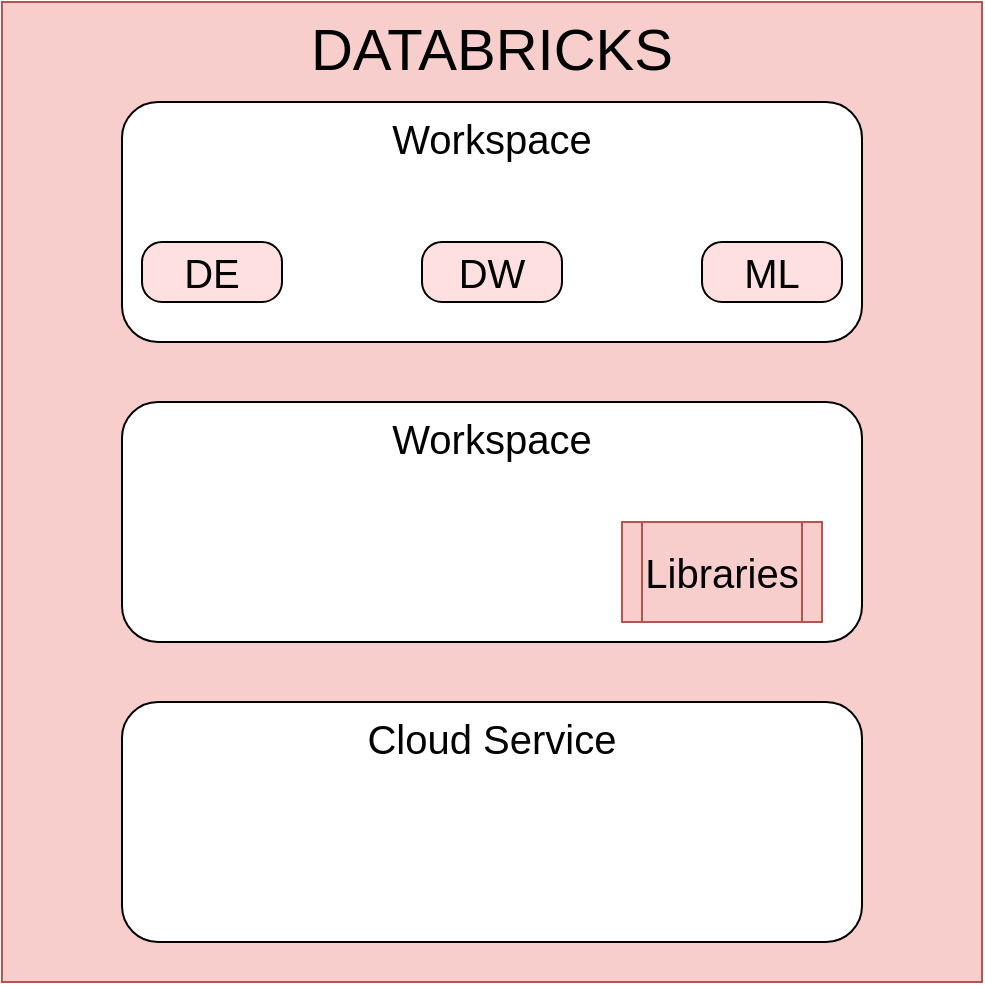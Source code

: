 <mxfile version="20.3.0" type="device"><diagram id="6I0OCvxSQrVGMHxT2VVA" name="Page-1"><mxGraphModel dx="1018" dy="741" grid="1" gridSize="10" guides="1" tooltips="1" connect="1" arrows="1" fold="1" page="1" pageScale="1" pageWidth="850" pageHeight="1100" math="0" shadow="0"><root><mxCell id="0"/><mxCell id="1" parent="0"/><mxCell id="4-Xus9yMRptI4kV9iR_l-2" value="DATABRICKS" style="whiteSpace=wrap;html=1;aspect=fixed;verticalAlign=top;fontSize=29;fillColor=#f8cecc;strokeColor=#b85450;" parent="1" vertex="1"><mxGeometry x="230" y="130" width="490" height="490" as="geometry"/></mxCell><mxCell id="4-Xus9yMRptI4kV9iR_l-3" value="Workspace" style="rounded=1;whiteSpace=wrap;html=1;fontSize=20;verticalAlign=top;" parent="1" vertex="1"><mxGeometry x="290" y="180" width="370" height="120" as="geometry"/></mxCell><mxCell id="9r2WETPODVdntnItMziq-1" value="Workspace" style="rounded=1;whiteSpace=wrap;html=1;fontSize=20;verticalAlign=top;" vertex="1" parent="1"><mxGeometry x="290" y="330" width="370" height="120" as="geometry"/></mxCell><mxCell id="9r2WETPODVdntnItMziq-2" value="Cloud Service" style="rounded=1;whiteSpace=wrap;html=1;fontSize=20;verticalAlign=top;" vertex="1" parent="1"><mxGeometry x="290" y="480" width="370" height="120" as="geometry"/></mxCell><mxCell id="9r2WETPODVdntnItMziq-4" value="" style="shape=image;verticalLabelPosition=bottom;labelBackgroundColor=default;verticalAlign=top;aspect=fixed;imageAspect=0;image=https://upload.wikimedia.org/wikipedia/commons/thumb/f/f3/Apache_Spark_logo.svg/1200px-Apache_Spark_logo.svg.png;" vertex="1" parent="1"><mxGeometry x="310" y="400" width="77.03" height="40" as="geometry"/></mxCell><mxCell id="9r2WETPODVdntnItMziq-6" value="DE" style="html=1;outlineConnect=0;whiteSpace=wrap;fillColor=#FFE0E0;shape=mxgraph.archimate3.application;archiType=rounded;fontSize=20;" vertex="1" parent="1"><mxGeometry x="300" y="250" width="70" height="30" as="geometry"/></mxCell><mxCell id="9r2WETPODVdntnItMziq-7" value="DW" style="html=1;outlineConnect=0;whiteSpace=wrap;fillColor=#FFE0E0;shape=mxgraph.archimate3.application;archiType=rounded;fontSize=20;" vertex="1" parent="1"><mxGeometry x="440" y="250" width="70" height="30" as="geometry"/></mxCell><mxCell id="9r2WETPODVdntnItMziq-8" value="ML" style="html=1;outlineConnect=0;whiteSpace=wrap;fillColor=#FFE0E0;shape=mxgraph.archimate3.application;archiType=rounded;fontSize=20;" vertex="1" parent="1"><mxGeometry x="580" y="250" width="70" height="30" as="geometry"/></mxCell><mxCell id="9r2WETPODVdntnItMziq-9" value="" style="shape=image;verticalLabelPosition=bottom;labelBackgroundColor=default;verticalAlign=top;aspect=fixed;imageAspect=0;image=https://delta.io/static/3bd8fea55ff57287371f4714232cd4ef/f3063/delta-lake-logo.png;" vertex="1" parent="1"><mxGeometry x="454.37" y="400" width="41.27" height="40" as="geometry"/></mxCell><mxCell id="9r2WETPODVdntnItMziq-10" value="Libraries" style="shape=process;whiteSpace=wrap;html=1;backgroundOutline=1;fontSize=20;fillColor=#f8cecc;strokeColor=#b85450;" vertex="1" parent="1"><mxGeometry x="540" y="390" width="100" height="50" as="geometry"/></mxCell><mxCell id="9r2WETPODVdntnItMziq-11" value="" style="shape=image;verticalLabelPosition=bottom;labelBackgroundColor=default;verticalAlign=top;aspect=fixed;imageAspect=0;image=https://www.freecodecamp.org/news/content/images/2020/10/gcp.png;" vertex="1" parent="1"><mxGeometry x="320" y="530" width="94.06" height="53" as="geometry"/></mxCell><mxCell id="9r2WETPODVdntnItMziq-12" value="" style="shape=image;verticalLabelPosition=bottom;labelBackgroundColor=default;verticalAlign=top;aspect=fixed;imageAspect=0;image=https://upload.wikimedia.org/wikipedia/commons/thumb/a/a8/Microsoft_Azure_Logo.svg/2560px-Microsoft_Azure_Logo.svg.png;" vertex="1" parent="1"><mxGeometry x="430" y="541.5" width="104" height="30" as="geometry"/></mxCell><mxCell id="9r2WETPODVdntnItMziq-13" value="" style="shape=image;verticalLabelPosition=bottom;labelBackgroundColor=default;verticalAlign=top;aspect=fixed;imageAspect=0;image=https://a0.awsstatic.com/libra-css/images/logos/aws_logo_smile_1200x630.png;" vertex="1" parent="1"><mxGeometry x="540" y="530" width="100.95" height="53" as="geometry"/></mxCell></root></mxGraphModel></diagram></mxfile>